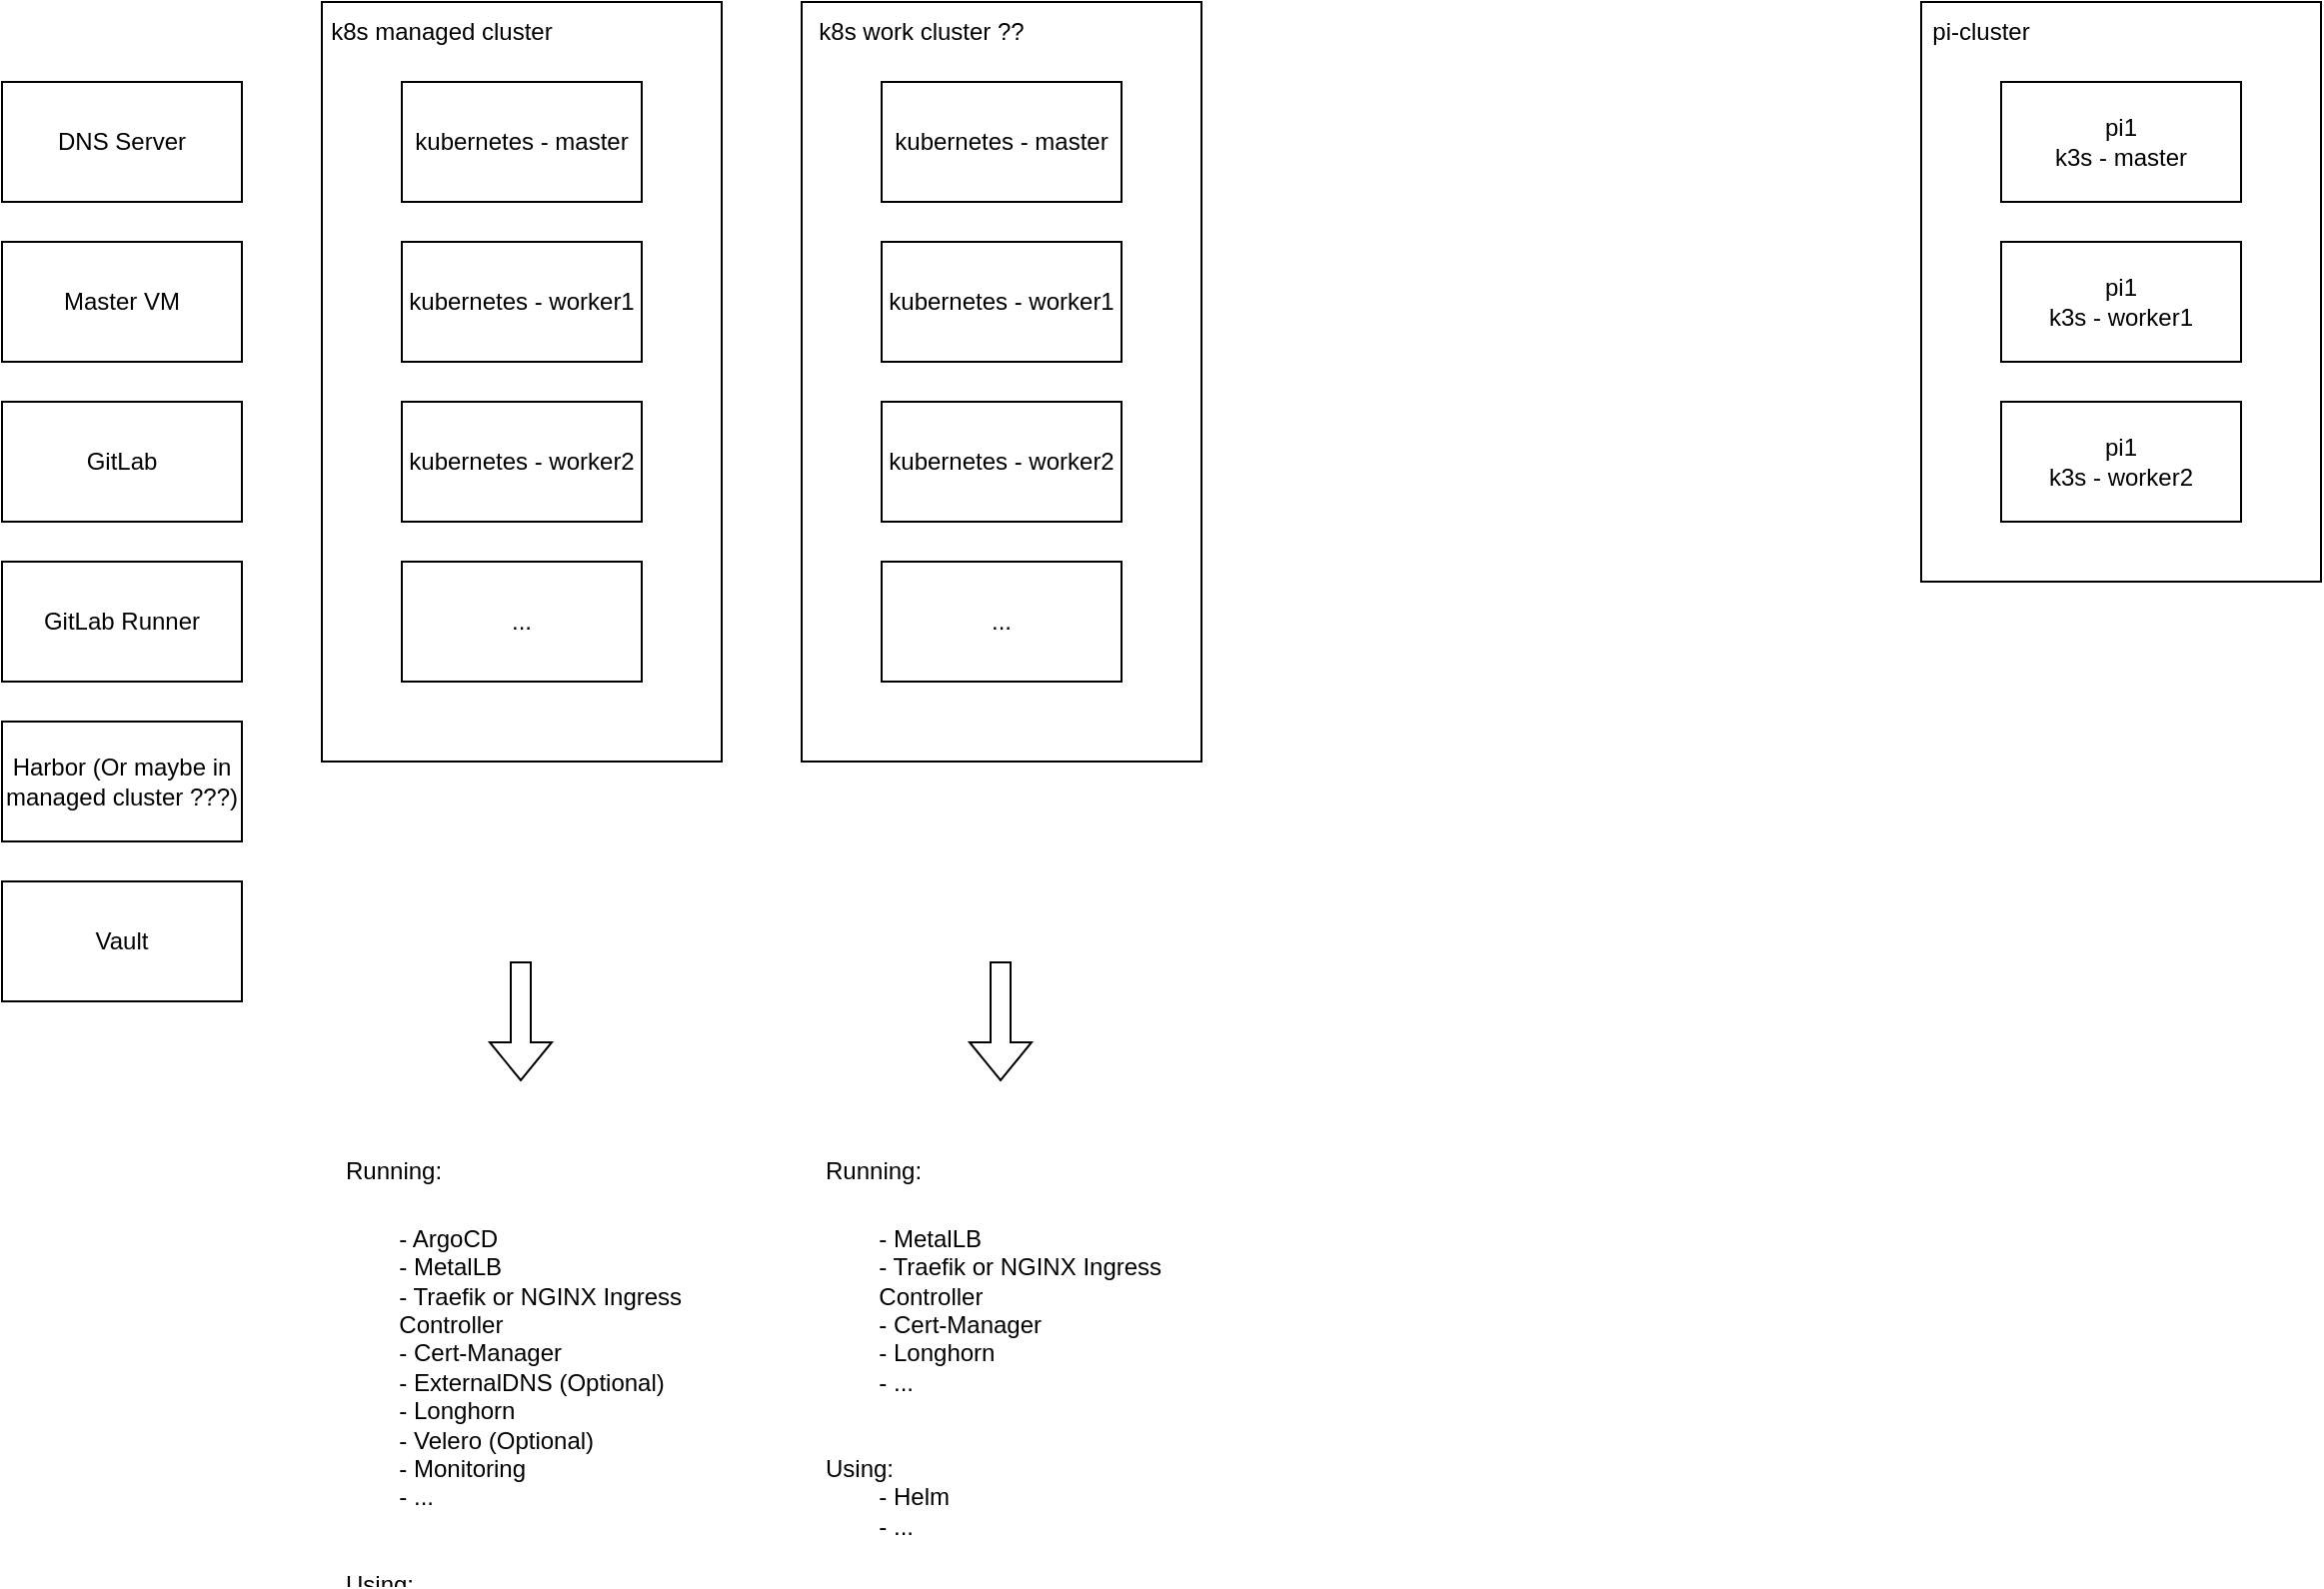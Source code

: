 <mxfile version="28.2.7">
  <diagram name="Page-1" id="fxmPn8GkN2YrRxBSN7MX">
    <mxGraphModel dx="2076" dy="1120" grid="1" gridSize="10" guides="1" tooltips="1" connect="1" arrows="1" fold="1" page="1" pageScale="1" pageWidth="850" pageHeight="1100" math="0" shadow="0">
      <root>
        <mxCell id="0" />
        <mxCell id="1" parent="0" />
        <mxCell id="UAfUeZC-c8DJFOPRB7EF-13" value="" style="rounded=0;whiteSpace=wrap;html=1;" vertex="1" parent="1">
          <mxGeometry x="80" y="120" width="200" height="380" as="geometry" />
        </mxCell>
        <mxCell id="UAfUeZC-c8DJFOPRB7EF-9" value="" style="rounded=0;whiteSpace=wrap;html=1;" vertex="1" parent="1">
          <mxGeometry x="880" y="120" width="200" height="290" as="geometry" />
        </mxCell>
        <mxCell id="UAfUeZC-c8DJFOPRB7EF-2" value="DNS Server" style="rounded=0;whiteSpace=wrap;html=1;" vertex="1" parent="1">
          <mxGeometry x="-80" y="160" width="120" height="60" as="geometry" />
        </mxCell>
        <mxCell id="UAfUeZC-c8DJFOPRB7EF-3" value="Master VM" style="rounded=0;whiteSpace=wrap;html=1;" vertex="1" parent="1">
          <mxGeometry x="-80" y="240" width="120" height="60" as="geometry" />
        </mxCell>
        <mxCell id="UAfUeZC-c8DJFOPRB7EF-4" value="&lt;div&gt;&lt;span style=&quot;background-color: transparent; color: light-dark(rgb(0, 0, 0), rgb(255, 255, 255));&quot;&gt;kubernetes - master&lt;/span&gt;&lt;/div&gt;" style="rounded=0;whiteSpace=wrap;html=1;" vertex="1" parent="1">
          <mxGeometry x="120" y="160" width="120" height="60" as="geometry" />
        </mxCell>
        <mxCell id="UAfUeZC-c8DJFOPRB7EF-5" value="pi1&lt;div&gt;k3s - master&lt;/div&gt;" style="rounded=0;whiteSpace=wrap;html=1;" vertex="1" parent="1">
          <mxGeometry x="920" y="160" width="120" height="60" as="geometry" />
        </mxCell>
        <mxCell id="UAfUeZC-c8DJFOPRB7EF-7" value="pi1&lt;div&gt;k3s - worker1&lt;/div&gt;" style="rounded=0;whiteSpace=wrap;html=1;" vertex="1" parent="1">
          <mxGeometry x="920" y="240" width="120" height="60" as="geometry" />
        </mxCell>
        <mxCell id="UAfUeZC-c8DJFOPRB7EF-8" value="pi1&lt;div&gt;k3s - worker2&lt;/div&gt;" style="rounded=0;whiteSpace=wrap;html=1;" vertex="1" parent="1">
          <mxGeometry x="920" y="320" width="120" height="60" as="geometry" />
        </mxCell>
        <mxCell id="UAfUeZC-c8DJFOPRB7EF-10" value="pi-cluster" style="text;html=1;whiteSpace=wrap;strokeColor=none;fillColor=none;align=center;verticalAlign=middle;rounded=0;" vertex="1" parent="1">
          <mxGeometry x="880" y="120" width="60" height="30" as="geometry" />
        </mxCell>
        <mxCell id="UAfUeZC-c8DJFOPRB7EF-11" value="&lt;div&gt;&lt;span style=&quot;background-color: transparent; color: light-dark(rgb(0, 0, 0), rgb(255, 255, 255));&quot;&gt;kubernetes - worker1&lt;/span&gt;&lt;/div&gt;" style="rounded=0;whiteSpace=wrap;html=1;" vertex="1" parent="1">
          <mxGeometry x="120" y="240" width="120" height="60" as="geometry" />
        </mxCell>
        <mxCell id="UAfUeZC-c8DJFOPRB7EF-12" value="&lt;div&gt;&lt;span style=&quot;background-color: transparent; color: light-dark(rgb(0, 0, 0), rgb(255, 255, 255));&quot;&gt;kubernetes - worker2&lt;/span&gt;&lt;/div&gt;" style="rounded=0;whiteSpace=wrap;html=1;" vertex="1" parent="1">
          <mxGeometry x="120" y="320" width="120" height="60" as="geometry" />
        </mxCell>
        <mxCell id="UAfUeZC-c8DJFOPRB7EF-14" value="k8s managed cluster" style="text;html=1;whiteSpace=wrap;strokeColor=none;fillColor=none;align=center;verticalAlign=middle;rounded=0;" vertex="1" parent="1">
          <mxGeometry x="80" y="120" width="120" height="30" as="geometry" />
        </mxCell>
        <mxCell id="UAfUeZC-c8DJFOPRB7EF-15" value="..." style="rounded=0;whiteSpace=wrap;html=1;" vertex="1" parent="1">
          <mxGeometry x="120" y="400" width="120" height="60" as="geometry" />
        </mxCell>
        <mxCell id="UAfUeZC-c8DJFOPRB7EF-16" value="" style="rounded=0;whiteSpace=wrap;html=1;" vertex="1" parent="1">
          <mxGeometry x="320" y="120" width="200" height="380" as="geometry" />
        </mxCell>
        <mxCell id="UAfUeZC-c8DJFOPRB7EF-17" value="&lt;div&gt;&lt;span style=&quot;background-color: transparent; color: light-dark(rgb(0, 0, 0), rgb(255, 255, 255));&quot;&gt;kubernetes - master&lt;/span&gt;&lt;/div&gt;" style="rounded=0;whiteSpace=wrap;html=1;" vertex="1" parent="1">
          <mxGeometry x="360" y="160" width="120" height="60" as="geometry" />
        </mxCell>
        <mxCell id="UAfUeZC-c8DJFOPRB7EF-18" value="&lt;div&gt;&lt;span style=&quot;background-color: transparent; color: light-dark(rgb(0, 0, 0), rgb(255, 255, 255));&quot;&gt;kubernetes - worker1&lt;/span&gt;&lt;/div&gt;" style="rounded=0;whiteSpace=wrap;html=1;" vertex="1" parent="1">
          <mxGeometry x="360" y="240" width="120" height="60" as="geometry" />
        </mxCell>
        <mxCell id="UAfUeZC-c8DJFOPRB7EF-19" value="&lt;div&gt;&lt;span style=&quot;background-color: transparent; color: light-dark(rgb(0, 0, 0), rgb(255, 255, 255));&quot;&gt;kubernetes - worker2&lt;/span&gt;&lt;/div&gt;" style="rounded=0;whiteSpace=wrap;html=1;" vertex="1" parent="1">
          <mxGeometry x="360" y="320" width="120" height="60" as="geometry" />
        </mxCell>
        <mxCell id="UAfUeZC-c8DJFOPRB7EF-20" value="k8s work cluster ??" style="text;html=1;whiteSpace=wrap;strokeColor=none;fillColor=none;align=center;verticalAlign=middle;rounded=0;" vertex="1" parent="1">
          <mxGeometry x="320" y="120" width="120" height="30" as="geometry" />
        </mxCell>
        <mxCell id="UAfUeZC-c8DJFOPRB7EF-21" value="..." style="rounded=0;whiteSpace=wrap;html=1;" vertex="1" parent="1">
          <mxGeometry x="360" y="400" width="120" height="60" as="geometry" />
        </mxCell>
        <mxCell id="UAfUeZC-c8DJFOPRB7EF-22" value="" style="shape=flexArrow;endArrow=classic;html=1;rounded=0;" edge="1" parent="1">
          <mxGeometry width="50" height="50" relative="1" as="geometry">
            <mxPoint x="179.5" y="600" as="sourcePoint" />
            <mxPoint x="179.5" y="660" as="targetPoint" />
          </mxGeometry>
        </mxCell>
        <mxCell id="UAfUeZC-c8DJFOPRB7EF-25" value="&lt;h1 style=&quot;margin-top: 0px;&quot;&gt;&lt;span style=&quot;background-color: transparent; color: light-dark(rgb(0, 0, 0), rgb(255, 255, 255)); font-size: 12px; font-weight: normal;&quot;&gt;Running:&lt;/span&gt;&lt;/h1&gt;&lt;div&gt;&lt;span style=&quot;background-color: transparent; color: light-dark(rgb(0, 0, 0), rgb(255, 255, 255)); font-size: 12px; font-weight: normal;&quot;&gt;&lt;span style=&quot;white-space: pre;&quot;&gt;&#x9;&lt;/span&gt;- ArgoCD&lt;br&gt;&lt;/span&gt;&lt;/div&gt;&lt;div&gt;&lt;span style=&quot;background-color: transparent; color: light-dark(rgb(0, 0, 0), rgb(255, 255, 255)); font-size: 12px; font-weight: normal;&quot;&gt;&lt;span style=&quot;white-space: pre;&quot;&gt;&#x9;&lt;/span&gt;- MetalLB&lt;br&gt;&lt;/span&gt;&lt;/div&gt;&lt;div&gt;&lt;span style=&quot;background-color: transparent; color: light-dark(rgb(0, 0, 0), rgb(255, 255, 255)); font-size: 12px; font-weight: normal;&quot;&gt;&lt;span style=&quot;white-space: pre;&quot;&gt;&#x9;&lt;/span&gt;- Traefik or NGINX Ingress &lt;span style=&quot;white-space: pre;&quot;&gt;&#x9;&lt;/span&gt;Controller&lt;br&gt;&lt;/span&gt;&lt;/div&gt;&lt;div&gt;&lt;span style=&quot;background-color: transparent; color: light-dark(rgb(0, 0, 0), rgb(255, 255, 255)); font-size: 12px; font-weight: normal;&quot;&gt;&lt;span style=&quot;white-space: pre;&quot;&gt;&#x9;&lt;/span&gt;- Cert-Manager&lt;br&gt;&lt;/span&gt;&lt;/div&gt;&lt;div&gt;&lt;span style=&quot;white-space: pre;&quot;&gt;&#x9;&lt;/span&gt;- ExternalDNS (Optional)&lt;br&gt;&lt;/div&gt;&lt;div&gt;&lt;span style=&quot;white-space: pre;&quot;&gt;&#x9;&lt;/span&gt;- Longhorn&lt;br&gt;&lt;/div&gt;&lt;div&gt;&lt;span style=&quot;white-space: pre;&quot;&gt;&#x9;&lt;/span&gt;- Velero (Optional)&lt;br&gt;&lt;/div&gt;&lt;div&gt;&lt;span style=&quot;white-space: pre;&quot;&gt;&#x9;&lt;/span&gt;- Monitoring&lt;br&gt;&lt;/div&gt;&lt;div&gt;&lt;span style=&quot;white-space: pre;&quot;&gt;&#x9;&lt;/span&gt;- ...&lt;br&gt;&lt;/div&gt;&lt;div&gt;&lt;span style=&quot;background-color: transparent; color: light-dark(rgb(0, 0, 0), rgb(255, 255, 255)); font-size: 12px; font-weight: normal;&quot;&gt;&lt;br&gt;&lt;/span&gt;&lt;/div&gt;&lt;div&gt;&lt;span style=&quot;background-color: transparent; color: light-dark(rgb(0, 0, 0), rgb(255, 255, 255)); font-size: 12px; font-weight: normal;&quot;&gt;&lt;br&gt;&lt;/span&gt;&lt;/div&gt;&lt;div&gt;&lt;span style=&quot;background-color: transparent; color: light-dark(rgb(0, 0, 0), rgb(255, 255, 255)); font-size: 12px; font-weight: normal;&quot;&gt;Using:&lt;/span&gt;&lt;/div&gt;&lt;div&gt;&lt;span style=&quot;background-color: transparent; color: light-dark(rgb(0, 0, 0), rgb(255, 255, 255)); font-size: 12px; font-weight: normal;&quot;&gt;&lt;span style=&quot;white-space: pre;&quot;&gt;&#x9;&lt;/span&gt;- Helm&lt;br&gt;&lt;/span&gt;&lt;/div&gt;&lt;div&gt;&lt;span style=&quot;background-color: transparent; color: light-dark(rgb(0, 0, 0), rgb(255, 255, 255)); font-size: 12px; font-weight: normal;&quot;&gt;&lt;span style=&quot;white-space: pre;&quot;&gt;&#x9;&lt;/span&gt;- ...&lt;/span&gt;&lt;/div&gt;" style="text;html=1;whiteSpace=wrap;overflow=hidden;rounded=0;" vertex="1" parent="1">
          <mxGeometry x="90" y="680" width="190" height="230" as="geometry" />
        </mxCell>
        <mxCell id="UAfUeZC-c8DJFOPRB7EF-26" value="GitLab" style="rounded=0;whiteSpace=wrap;html=1;" vertex="1" parent="1">
          <mxGeometry x="-80" y="320" width="120" height="60" as="geometry" />
        </mxCell>
        <mxCell id="UAfUeZC-c8DJFOPRB7EF-27" value="GitLab Runner" style="rounded=0;whiteSpace=wrap;html=1;" vertex="1" parent="1">
          <mxGeometry x="-80" y="400" width="120" height="60" as="geometry" />
        </mxCell>
        <mxCell id="UAfUeZC-c8DJFOPRB7EF-28" value="Harbor (Or maybe in managed cluster ???)" style="rounded=0;whiteSpace=wrap;html=1;" vertex="1" parent="1">
          <mxGeometry x="-80" y="480" width="120" height="60" as="geometry" />
        </mxCell>
        <mxCell id="UAfUeZC-c8DJFOPRB7EF-29" value="Vault" style="rounded=0;whiteSpace=wrap;html=1;" vertex="1" parent="1">
          <mxGeometry x="-80" y="560" width="120" height="60" as="geometry" />
        </mxCell>
        <mxCell id="UAfUeZC-c8DJFOPRB7EF-31" value="" style="shape=flexArrow;endArrow=classic;html=1;rounded=0;" edge="1" parent="1">
          <mxGeometry width="50" height="50" relative="1" as="geometry">
            <mxPoint x="419.5" y="600" as="sourcePoint" />
            <mxPoint x="419.5" y="660" as="targetPoint" />
          </mxGeometry>
        </mxCell>
        <mxCell id="UAfUeZC-c8DJFOPRB7EF-32" value="&lt;h1 style=&quot;margin-top: 0px;&quot;&gt;&lt;span style=&quot;background-color: transparent; color: light-dark(rgb(0, 0, 0), rgb(255, 255, 255)); font-size: 12px; font-weight: normal;&quot;&gt;Running:&lt;/span&gt;&lt;/h1&gt;&lt;div&gt;&lt;span style=&quot;background-color: transparent; color: light-dark(rgb(0, 0, 0), rgb(255, 255, 255)); white-space: pre;&quot;&gt;&#x9;&lt;/span&gt;&lt;span style=&quot;background-color: transparent; color: light-dark(rgb(0, 0, 0), rgb(255, 255, 255));&quot;&gt;- MetalLB&lt;/span&gt;&lt;/div&gt;&lt;div&gt;&lt;div&gt;&lt;span style=&quot;background-color: transparent; color: light-dark(rgb(0, 0, 0), rgb(255, 255, 255));&quot;&gt;&lt;span style=&quot;white-space: pre;&quot;&gt;&#x9;&lt;/span&gt;- Traefik or NGINX Ingress &lt;span style=&quot;white-space: pre;&quot;&gt;&#x9;&lt;/span&gt;Controller&lt;br&gt;&lt;/span&gt;&lt;/div&gt;&lt;div&gt;&lt;span style=&quot;background-color: transparent; color: light-dark(rgb(0, 0, 0), rgb(255, 255, 255));&quot;&gt;&lt;span style=&quot;white-space: pre;&quot;&gt;&#x9;&lt;/span&gt;- Cert-Manager&lt;/span&gt;&lt;/div&gt;&lt;/div&gt;&lt;div&gt;&lt;span style=&quot;background-color: transparent; color: light-dark(rgb(0, 0, 0), rgb(255, 255, 255));&quot;&gt;&lt;span style=&quot;white-space: pre;&quot;&gt;&#x9;&lt;/span&gt;- Longhorn&lt;br&gt;&lt;/span&gt;&lt;/div&gt;&lt;div&gt;&lt;span style=&quot;background-color: transparent; color: light-dark(rgb(0, 0, 0), rgb(255, 255, 255));&quot;&gt;&lt;span style=&quot;white-space: pre;&quot;&gt;&#x9;&lt;/span&gt;- ...&lt;br&gt;&lt;/span&gt;&lt;/div&gt;&lt;div&gt;&lt;span style=&quot;background-color: transparent; color: light-dark(rgb(0, 0, 0), rgb(255, 255, 255)); font-size: 12px; font-weight: normal;&quot;&gt;&lt;br&gt;&lt;/span&gt;&lt;/div&gt;&lt;div&gt;&lt;span style=&quot;background-color: transparent; color: light-dark(rgb(0, 0, 0), rgb(255, 255, 255)); font-size: 12px; font-weight: normal;&quot;&gt;&lt;br&gt;&lt;/span&gt;&lt;/div&gt;&lt;div&gt;&lt;span style=&quot;background-color: transparent; color: light-dark(rgb(0, 0, 0), rgb(255, 255, 255)); font-size: 12px; font-weight: normal;&quot;&gt;Using:&lt;/span&gt;&lt;/div&gt;&lt;div&gt;&lt;span style=&quot;background-color: transparent; color: light-dark(rgb(0, 0, 0), rgb(255, 255, 255)); font-size: 12px; font-weight: normal;&quot;&gt;&lt;span style=&quot;white-space: pre;&quot;&gt;&#x9;&lt;/span&gt;- Helm&lt;br&gt;&lt;/span&gt;&lt;/div&gt;&lt;div&gt;&lt;span style=&quot;background-color: transparent; color: light-dark(rgb(0, 0, 0), rgb(255, 255, 255)); font-size: 12px; font-weight: normal;&quot;&gt;&lt;span style=&quot;white-space: pre;&quot;&gt;&#x9;&lt;/span&gt;- ...&lt;/span&gt;&lt;/div&gt;" style="text;html=1;whiteSpace=wrap;overflow=hidden;rounded=0;" vertex="1" parent="1">
          <mxGeometry x="330" y="680" width="190" height="230" as="geometry" />
        </mxCell>
      </root>
    </mxGraphModel>
  </diagram>
</mxfile>
